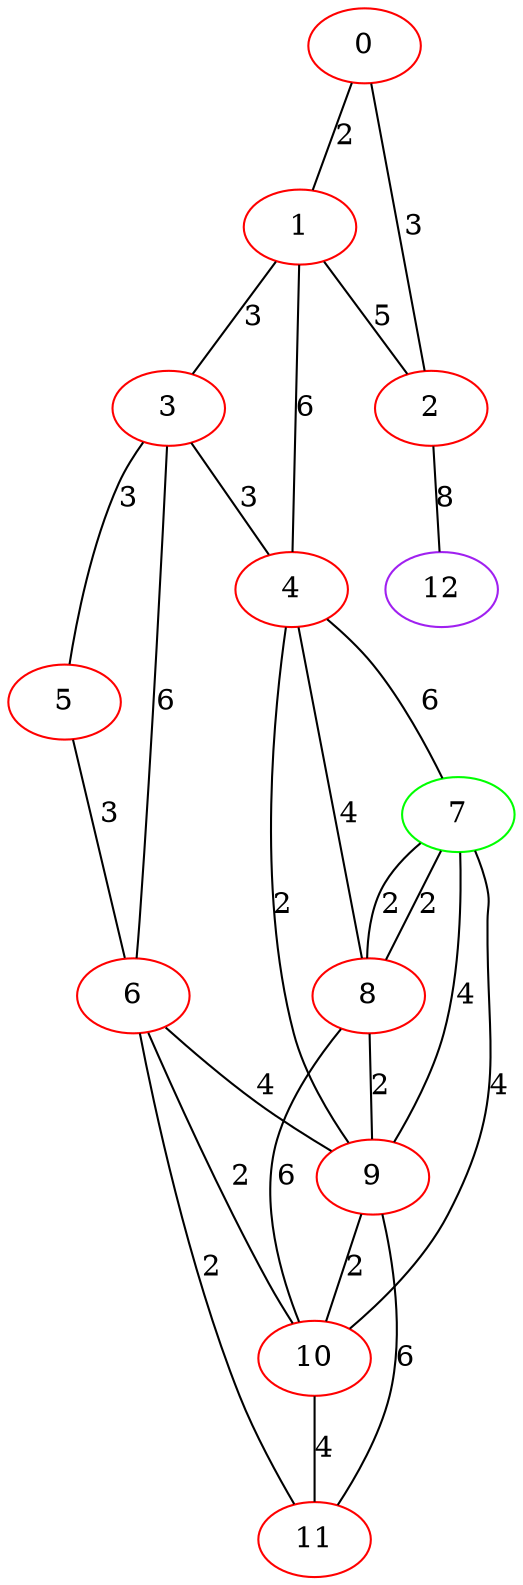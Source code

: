 graph "" {
0 [color=red, weight=1];
1 [color=red, weight=1];
2 [color=red, weight=1];
3 [color=red, weight=1];
4 [color=red, weight=1];
5 [color=red, weight=1];
6 [color=red, weight=1];
7 [color=green, weight=2];
8 [color=red, weight=1];
9 [color=red, weight=1];
10 [color=red, weight=1];
11 [color=red, weight=1];
12 [color=purple, weight=4];
0 -- 1  [key=0, label=2];
0 -- 2  [key=0, label=3];
1 -- 2  [key=0, label=5];
1 -- 3  [key=0, label=3];
1 -- 4  [key=0, label=6];
2 -- 12  [key=0, label=8];
3 -- 4  [key=0, label=3];
3 -- 5  [key=0, label=3];
3 -- 6  [key=0, label=6];
4 -- 8  [key=0, label=4];
4 -- 9  [key=0, label=2];
4 -- 7  [key=0, label=6];
5 -- 6  [key=0, label=3];
6 -- 11  [key=0, label=2];
6 -- 9  [key=0, label=4];
6 -- 10  [key=0, label=2];
7 -- 8  [key=0, label=2];
7 -- 8  [key=1, label=2];
7 -- 9  [key=0, label=4];
7 -- 10  [key=0, label=4];
8 -- 9  [key=0, label=2];
8 -- 10  [key=0, label=6];
9 -- 10  [key=0, label=2];
9 -- 11  [key=0, label=6];
10 -- 11  [key=0, label=4];
}
